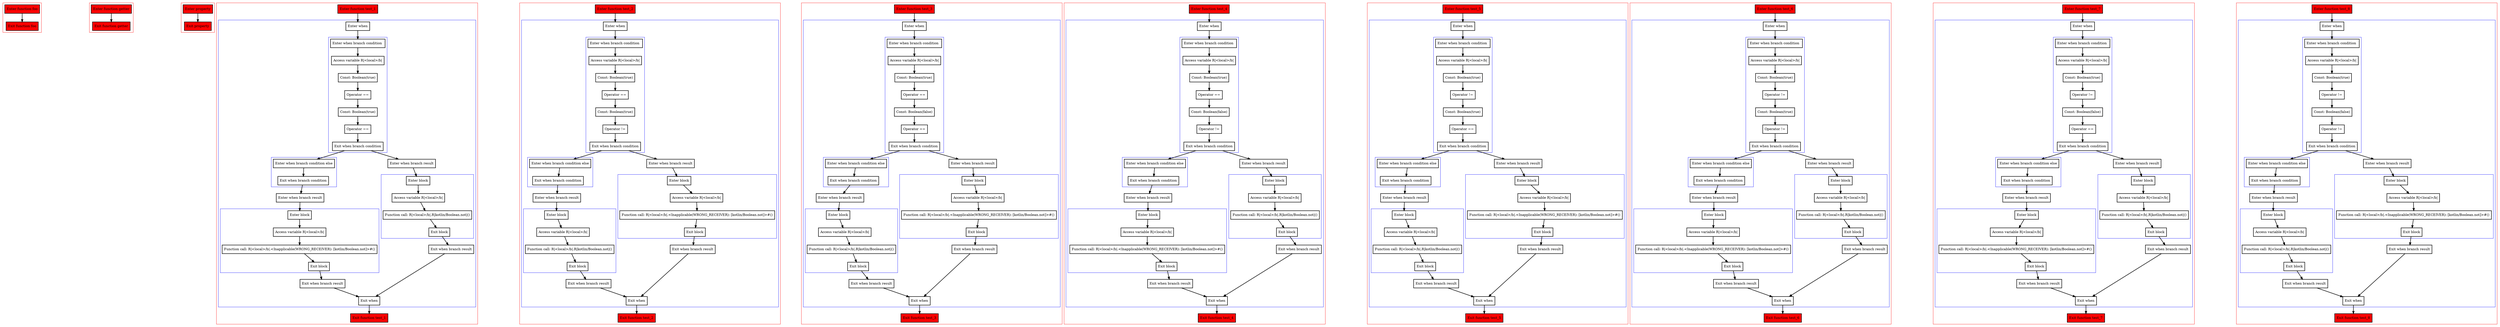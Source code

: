 digraph equalsToBoolean_kt {
    graph [nodesep=3]
    node [shape=box penwidth=2]
    edge [penwidth=2]

    subgraph cluster_0 {
        color=red
        0 [label="Enter function foo" style="filled" fillcolor=red];
        1 [label="Exit function foo" style="filled" fillcolor=red];
    }

    0 -> {1};

    subgraph cluster_1 {
        color=red
        2 [label="Enter function getter" style="filled" fillcolor=red];
        3 [label="Exit function getter" style="filled" fillcolor=red];
    }

    2 -> {3};

    subgraph cluster_2 {
        color=red
        4 [label="Enter property" style="filled" fillcolor=red];
        5 [label="Exit property" style="filled" fillcolor=red];
    }

    4 -> {5};

    subgraph cluster_3 {
        color=red
        6 [label="Enter function test_1" style="filled" fillcolor=red];
        subgraph cluster_4 {
            color=blue
            7 [label="Enter when"];
            subgraph cluster_5 {
                color=blue
                8 [label="Enter when branch condition "];
                9 [label="Access variable R|<local>/b|"];
                10 [label="Const: Boolean(true)"];
                11 [label="Operator =="];
                12 [label="Const: Boolean(true)"];
                13 [label="Operator =="];
                14 [label="Exit when branch condition"];
            }
            subgraph cluster_6 {
                color=blue
                15 [label="Enter when branch condition else"];
                16 [label="Exit when branch condition"];
            }
            17 [label="Enter when branch result"];
            subgraph cluster_7 {
                color=blue
                18 [label="Enter block"];
                19 [label="Access variable R|<local>/b|"];
                20 [label="Function call: R|<local>/b|.<Inapplicable(WRONG_RECEIVER): [kotlin/Boolean.not]>#()"];
                21 [label="Exit block"];
            }
            22 [label="Exit when branch result"];
            23 [label="Enter when branch result"];
            subgraph cluster_8 {
                color=blue
                24 [label="Enter block"];
                25 [label="Access variable R|<local>/b|"];
                26 [label="Function call: R|<local>/b|.R|kotlin/Boolean.not|()"];
                27 [label="Exit block"];
            }
            28 [label="Exit when branch result"];
            29 [label="Exit when"];
        }
        30 [label="Exit function test_1" style="filled" fillcolor=red];
    }

    6 -> {7};
    7 -> {8};
    8 -> {9};
    9 -> {10};
    10 -> {11};
    11 -> {12};
    12 -> {13};
    13 -> {14};
    14 -> {23 15};
    15 -> {16};
    16 -> {17};
    17 -> {18};
    18 -> {19};
    19 -> {20};
    20 -> {21};
    21 -> {22};
    22 -> {29};
    23 -> {24};
    24 -> {25};
    25 -> {26};
    26 -> {27};
    27 -> {28};
    28 -> {29};
    29 -> {30};

    subgraph cluster_9 {
        color=red
        31 [label="Enter function test_2" style="filled" fillcolor=red];
        subgraph cluster_10 {
            color=blue
            32 [label="Enter when"];
            subgraph cluster_11 {
                color=blue
                33 [label="Enter when branch condition "];
                34 [label="Access variable R|<local>/b|"];
                35 [label="Const: Boolean(true)"];
                36 [label="Operator =="];
                37 [label="Const: Boolean(true)"];
                38 [label="Operator !="];
                39 [label="Exit when branch condition"];
            }
            subgraph cluster_12 {
                color=blue
                40 [label="Enter when branch condition else"];
                41 [label="Exit when branch condition"];
            }
            42 [label="Enter when branch result"];
            subgraph cluster_13 {
                color=blue
                43 [label="Enter block"];
                44 [label="Access variable R|<local>/b|"];
                45 [label="Function call: R|<local>/b|.R|kotlin/Boolean.not|()"];
                46 [label="Exit block"];
            }
            47 [label="Exit when branch result"];
            48 [label="Enter when branch result"];
            subgraph cluster_14 {
                color=blue
                49 [label="Enter block"];
                50 [label="Access variable R|<local>/b|"];
                51 [label="Function call: R|<local>/b|.<Inapplicable(WRONG_RECEIVER): [kotlin/Boolean.not]>#()"];
                52 [label="Exit block"];
            }
            53 [label="Exit when branch result"];
            54 [label="Exit when"];
        }
        55 [label="Exit function test_2" style="filled" fillcolor=red];
    }

    31 -> {32};
    32 -> {33};
    33 -> {34};
    34 -> {35};
    35 -> {36};
    36 -> {37};
    37 -> {38};
    38 -> {39};
    39 -> {48 40};
    40 -> {41};
    41 -> {42};
    42 -> {43};
    43 -> {44};
    44 -> {45};
    45 -> {46};
    46 -> {47};
    47 -> {54};
    48 -> {49};
    49 -> {50};
    50 -> {51};
    51 -> {52};
    52 -> {53};
    53 -> {54};
    54 -> {55};

    subgraph cluster_15 {
        color=red
        56 [label="Enter function test_3" style="filled" fillcolor=red];
        subgraph cluster_16 {
            color=blue
            57 [label="Enter when"];
            subgraph cluster_17 {
                color=blue
                58 [label="Enter when branch condition "];
                59 [label="Access variable R|<local>/b|"];
                60 [label="Const: Boolean(true)"];
                61 [label="Operator =="];
                62 [label="Const: Boolean(false)"];
                63 [label="Operator =="];
                64 [label="Exit when branch condition"];
            }
            subgraph cluster_18 {
                color=blue
                65 [label="Enter when branch condition else"];
                66 [label="Exit when branch condition"];
            }
            67 [label="Enter when branch result"];
            subgraph cluster_19 {
                color=blue
                68 [label="Enter block"];
                69 [label="Access variable R|<local>/b|"];
                70 [label="Function call: R|<local>/b|.R|kotlin/Boolean.not|()"];
                71 [label="Exit block"];
            }
            72 [label="Exit when branch result"];
            73 [label="Enter when branch result"];
            subgraph cluster_20 {
                color=blue
                74 [label="Enter block"];
                75 [label="Access variable R|<local>/b|"];
                76 [label="Function call: R|<local>/b|.<Inapplicable(WRONG_RECEIVER): [kotlin/Boolean.not]>#()"];
                77 [label="Exit block"];
            }
            78 [label="Exit when branch result"];
            79 [label="Exit when"];
        }
        80 [label="Exit function test_3" style="filled" fillcolor=red];
    }

    56 -> {57};
    57 -> {58};
    58 -> {59};
    59 -> {60};
    60 -> {61};
    61 -> {62};
    62 -> {63};
    63 -> {64};
    64 -> {73 65};
    65 -> {66};
    66 -> {67};
    67 -> {68};
    68 -> {69};
    69 -> {70};
    70 -> {71};
    71 -> {72};
    72 -> {79};
    73 -> {74};
    74 -> {75};
    75 -> {76};
    76 -> {77};
    77 -> {78};
    78 -> {79};
    79 -> {80};

    subgraph cluster_21 {
        color=red
        81 [label="Enter function test_4" style="filled" fillcolor=red];
        subgraph cluster_22 {
            color=blue
            82 [label="Enter when"];
            subgraph cluster_23 {
                color=blue
                83 [label="Enter when branch condition "];
                84 [label="Access variable R|<local>/b|"];
                85 [label="Const: Boolean(true)"];
                86 [label="Operator =="];
                87 [label="Const: Boolean(false)"];
                88 [label="Operator !="];
                89 [label="Exit when branch condition"];
            }
            subgraph cluster_24 {
                color=blue
                90 [label="Enter when branch condition else"];
                91 [label="Exit when branch condition"];
            }
            92 [label="Enter when branch result"];
            subgraph cluster_25 {
                color=blue
                93 [label="Enter block"];
                94 [label="Access variable R|<local>/b|"];
                95 [label="Function call: R|<local>/b|.<Inapplicable(WRONG_RECEIVER): [kotlin/Boolean.not]>#()"];
                96 [label="Exit block"];
            }
            97 [label="Exit when branch result"];
            98 [label="Enter when branch result"];
            subgraph cluster_26 {
                color=blue
                99 [label="Enter block"];
                100 [label="Access variable R|<local>/b|"];
                101 [label="Function call: R|<local>/b|.R|kotlin/Boolean.not|()"];
                102 [label="Exit block"];
            }
            103 [label="Exit when branch result"];
            104 [label="Exit when"];
        }
        105 [label="Exit function test_4" style="filled" fillcolor=red];
    }

    81 -> {82};
    82 -> {83};
    83 -> {84};
    84 -> {85};
    85 -> {86};
    86 -> {87};
    87 -> {88};
    88 -> {89};
    89 -> {98 90};
    90 -> {91};
    91 -> {92};
    92 -> {93};
    93 -> {94};
    94 -> {95};
    95 -> {96};
    96 -> {97};
    97 -> {104};
    98 -> {99};
    99 -> {100};
    100 -> {101};
    101 -> {102};
    102 -> {103};
    103 -> {104};
    104 -> {105};

    subgraph cluster_27 {
        color=red
        106 [label="Enter function test_5" style="filled" fillcolor=red];
        subgraph cluster_28 {
            color=blue
            107 [label="Enter when"];
            subgraph cluster_29 {
                color=blue
                108 [label="Enter when branch condition "];
                109 [label="Access variable R|<local>/b|"];
                110 [label="Const: Boolean(true)"];
                111 [label="Operator !="];
                112 [label="Const: Boolean(true)"];
                113 [label="Operator =="];
                114 [label="Exit when branch condition"];
            }
            subgraph cluster_30 {
                color=blue
                115 [label="Enter when branch condition else"];
                116 [label="Exit when branch condition"];
            }
            117 [label="Enter when branch result"];
            subgraph cluster_31 {
                color=blue
                118 [label="Enter block"];
                119 [label="Access variable R|<local>/b|"];
                120 [label="Function call: R|<local>/b|.R|kotlin/Boolean.not|()"];
                121 [label="Exit block"];
            }
            122 [label="Exit when branch result"];
            123 [label="Enter when branch result"];
            subgraph cluster_32 {
                color=blue
                124 [label="Enter block"];
                125 [label="Access variable R|<local>/b|"];
                126 [label="Function call: R|<local>/b|.<Inapplicable(WRONG_RECEIVER): [kotlin/Boolean.not]>#()"];
                127 [label="Exit block"];
            }
            128 [label="Exit when branch result"];
            129 [label="Exit when"];
        }
        130 [label="Exit function test_5" style="filled" fillcolor=red];
    }

    106 -> {107};
    107 -> {108};
    108 -> {109};
    109 -> {110};
    110 -> {111};
    111 -> {112};
    112 -> {113};
    113 -> {114};
    114 -> {123 115};
    115 -> {116};
    116 -> {117};
    117 -> {118};
    118 -> {119};
    119 -> {120};
    120 -> {121};
    121 -> {122};
    122 -> {129};
    123 -> {124};
    124 -> {125};
    125 -> {126};
    126 -> {127};
    127 -> {128};
    128 -> {129};
    129 -> {130};

    subgraph cluster_33 {
        color=red
        131 [label="Enter function test_6" style="filled" fillcolor=red];
        subgraph cluster_34 {
            color=blue
            132 [label="Enter when"];
            subgraph cluster_35 {
                color=blue
                133 [label="Enter when branch condition "];
                134 [label="Access variable R|<local>/b|"];
                135 [label="Const: Boolean(true)"];
                136 [label="Operator !="];
                137 [label="Const: Boolean(true)"];
                138 [label="Operator !="];
                139 [label="Exit when branch condition"];
            }
            subgraph cluster_36 {
                color=blue
                140 [label="Enter when branch condition else"];
                141 [label="Exit when branch condition"];
            }
            142 [label="Enter when branch result"];
            subgraph cluster_37 {
                color=blue
                143 [label="Enter block"];
                144 [label="Access variable R|<local>/b|"];
                145 [label="Function call: R|<local>/b|.<Inapplicable(WRONG_RECEIVER): [kotlin/Boolean.not]>#()"];
                146 [label="Exit block"];
            }
            147 [label="Exit when branch result"];
            148 [label="Enter when branch result"];
            subgraph cluster_38 {
                color=blue
                149 [label="Enter block"];
                150 [label="Access variable R|<local>/b|"];
                151 [label="Function call: R|<local>/b|.R|kotlin/Boolean.not|()"];
                152 [label="Exit block"];
            }
            153 [label="Exit when branch result"];
            154 [label="Exit when"];
        }
        155 [label="Exit function test_6" style="filled" fillcolor=red];
    }

    131 -> {132};
    132 -> {133};
    133 -> {134};
    134 -> {135};
    135 -> {136};
    136 -> {137};
    137 -> {138};
    138 -> {139};
    139 -> {148 140};
    140 -> {141};
    141 -> {142};
    142 -> {143};
    143 -> {144};
    144 -> {145};
    145 -> {146};
    146 -> {147};
    147 -> {154};
    148 -> {149};
    149 -> {150};
    150 -> {151};
    151 -> {152};
    152 -> {153};
    153 -> {154};
    154 -> {155};

    subgraph cluster_39 {
        color=red
        156 [label="Enter function test_7" style="filled" fillcolor=red];
        subgraph cluster_40 {
            color=blue
            157 [label="Enter when"];
            subgraph cluster_41 {
                color=blue
                158 [label="Enter when branch condition "];
                159 [label="Access variable R|<local>/b|"];
                160 [label="Const: Boolean(true)"];
                161 [label="Operator !="];
                162 [label="Const: Boolean(false)"];
                163 [label="Operator =="];
                164 [label="Exit when branch condition"];
            }
            subgraph cluster_42 {
                color=blue
                165 [label="Enter when branch condition else"];
                166 [label="Exit when branch condition"];
            }
            167 [label="Enter when branch result"];
            subgraph cluster_43 {
                color=blue
                168 [label="Enter block"];
                169 [label="Access variable R|<local>/b|"];
                170 [label="Function call: R|<local>/b|.<Inapplicable(WRONG_RECEIVER): [kotlin/Boolean.not]>#()"];
                171 [label="Exit block"];
            }
            172 [label="Exit when branch result"];
            173 [label="Enter when branch result"];
            subgraph cluster_44 {
                color=blue
                174 [label="Enter block"];
                175 [label="Access variable R|<local>/b|"];
                176 [label="Function call: R|<local>/b|.R|kotlin/Boolean.not|()"];
                177 [label="Exit block"];
            }
            178 [label="Exit when branch result"];
            179 [label="Exit when"];
        }
        180 [label="Exit function test_7" style="filled" fillcolor=red];
    }

    156 -> {157};
    157 -> {158};
    158 -> {159};
    159 -> {160};
    160 -> {161};
    161 -> {162};
    162 -> {163};
    163 -> {164};
    164 -> {173 165};
    165 -> {166};
    166 -> {167};
    167 -> {168};
    168 -> {169};
    169 -> {170};
    170 -> {171};
    171 -> {172};
    172 -> {179};
    173 -> {174};
    174 -> {175};
    175 -> {176};
    176 -> {177};
    177 -> {178};
    178 -> {179};
    179 -> {180};

    subgraph cluster_45 {
        color=red
        181 [label="Enter function test_8" style="filled" fillcolor=red];
        subgraph cluster_46 {
            color=blue
            182 [label="Enter when"];
            subgraph cluster_47 {
                color=blue
                183 [label="Enter when branch condition "];
                184 [label="Access variable R|<local>/b|"];
                185 [label="Const: Boolean(true)"];
                186 [label="Operator !="];
                187 [label="Const: Boolean(false)"];
                188 [label="Operator !="];
                189 [label="Exit when branch condition"];
            }
            subgraph cluster_48 {
                color=blue
                190 [label="Enter when branch condition else"];
                191 [label="Exit when branch condition"];
            }
            192 [label="Enter when branch result"];
            subgraph cluster_49 {
                color=blue
                193 [label="Enter block"];
                194 [label="Access variable R|<local>/b|"];
                195 [label="Function call: R|<local>/b|.R|kotlin/Boolean.not|()"];
                196 [label="Exit block"];
            }
            197 [label="Exit when branch result"];
            198 [label="Enter when branch result"];
            subgraph cluster_50 {
                color=blue
                199 [label="Enter block"];
                200 [label="Access variable R|<local>/b|"];
                201 [label="Function call: R|<local>/b|.<Inapplicable(WRONG_RECEIVER): [kotlin/Boolean.not]>#()"];
                202 [label="Exit block"];
            }
            203 [label="Exit when branch result"];
            204 [label="Exit when"];
        }
        205 [label="Exit function test_8" style="filled" fillcolor=red];
    }

    181 -> {182};
    182 -> {183};
    183 -> {184};
    184 -> {185};
    185 -> {186};
    186 -> {187};
    187 -> {188};
    188 -> {189};
    189 -> {198 190};
    190 -> {191};
    191 -> {192};
    192 -> {193};
    193 -> {194};
    194 -> {195};
    195 -> {196};
    196 -> {197};
    197 -> {204};
    198 -> {199};
    199 -> {200};
    200 -> {201};
    201 -> {202};
    202 -> {203};
    203 -> {204};
    204 -> {205};

}
